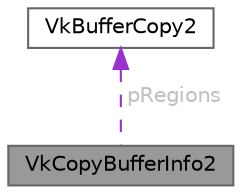 digraph "VkCopyBufferInfo2"
{
 // LATEX_PDF_SIZE
  bgcolor="transparent";
  edge [fontname=Helvetica,fontsize=10,labelfontname=Helvetica,labelfontsize=10];
  node [fontname=Helvetica,fontsize=10,shape=box,height=0.2,width=0.4];
  Node1 [id="Node000001",label="VkCopyBufferInfo2",height=0.2,width=0.4,color="gray40", fillcolor="grey60", style="filled", fontcolor="black",tooltip=" "];
  Node2 -> Node1 [id="edge1_Node000001_Node000002",dir="back",color="darkorchid3",style="dashed",tooltip=" ",label=" pRegions",fontcolor="grey" ];
  Node2 [id="Node000002",label="VkBufferCopy2",height=0.2,width=0.4,color="gray40", fillcolor="white", style="filled",URL="$structVkBufferCopy2.html",tooltip=" "];
}
